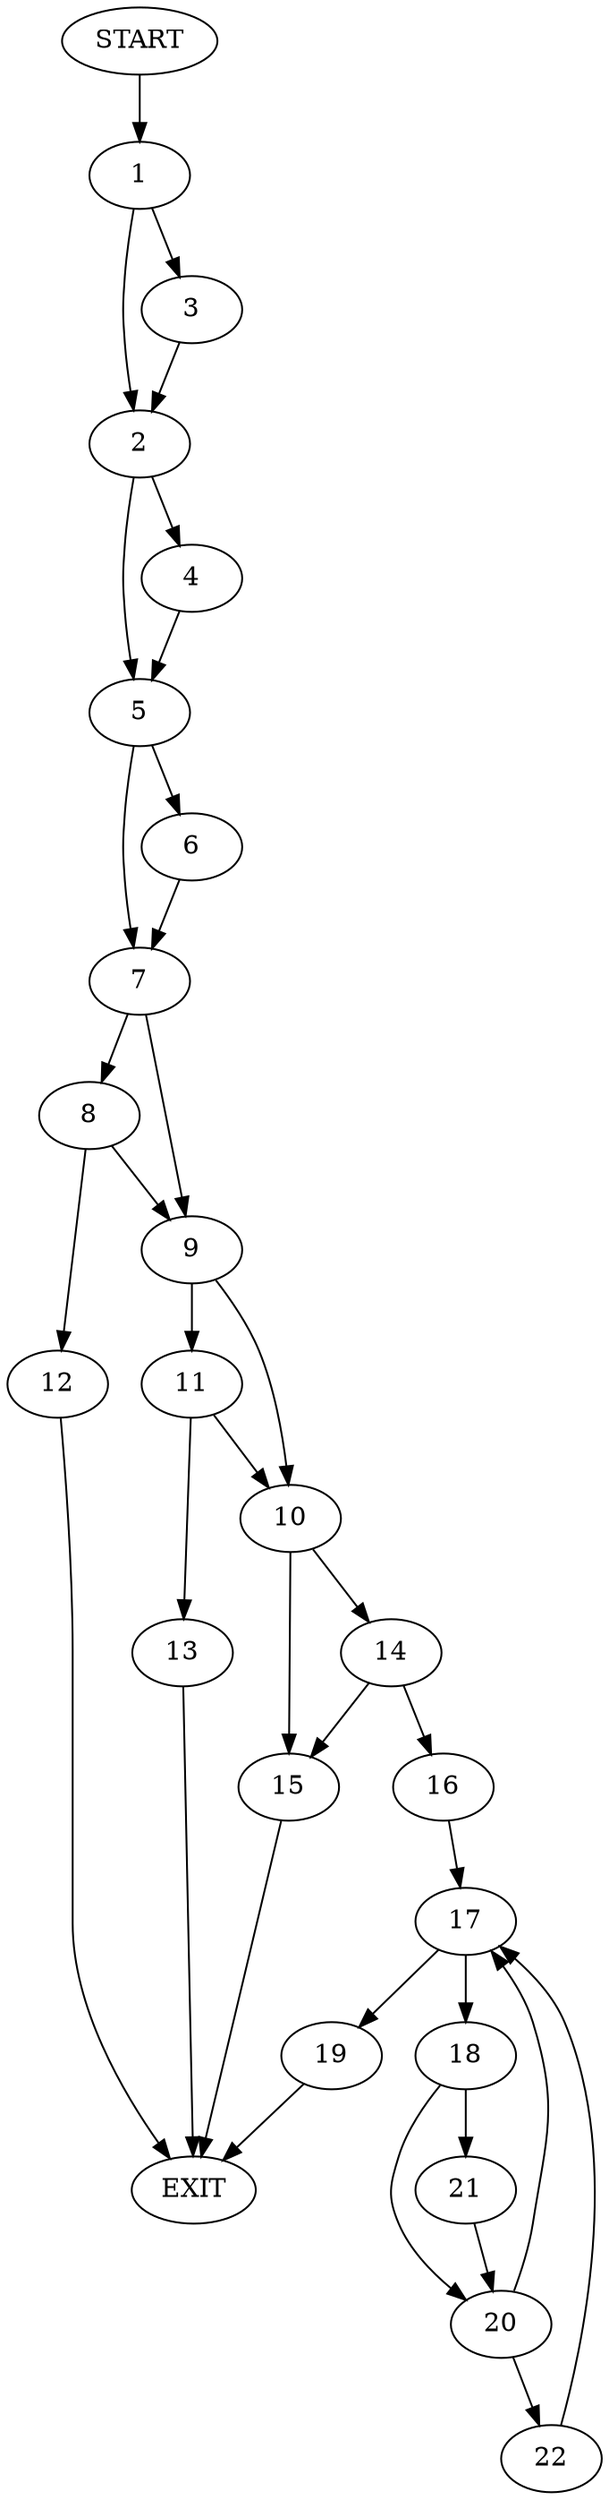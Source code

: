 digraph {
0 [label="START"]
23 [label="EXIT"]
0 -> 1
1 -> 2
1 -> 3
3 -> 2
2 -> 4
2 -> 5
4 -> 5
5 -> 6
5 -> 7
6 -> 7
7 -> 8
7 -> 9
9 -> 10
9 -> 11
8 -> 9
8 -> 12
12 -> 23
11 -> 13
11 -> 10
10 -> 14
10 -> 15
13 -> 23
15 -> 23
14 -> 16
14 -> 15
16 -> 17
17 -> 18
17 -> 19
18 -> 20
18 -> 21
19 -> 23
21 -> 20
20 -> 22
20 -> 17
22 -> 17
}
